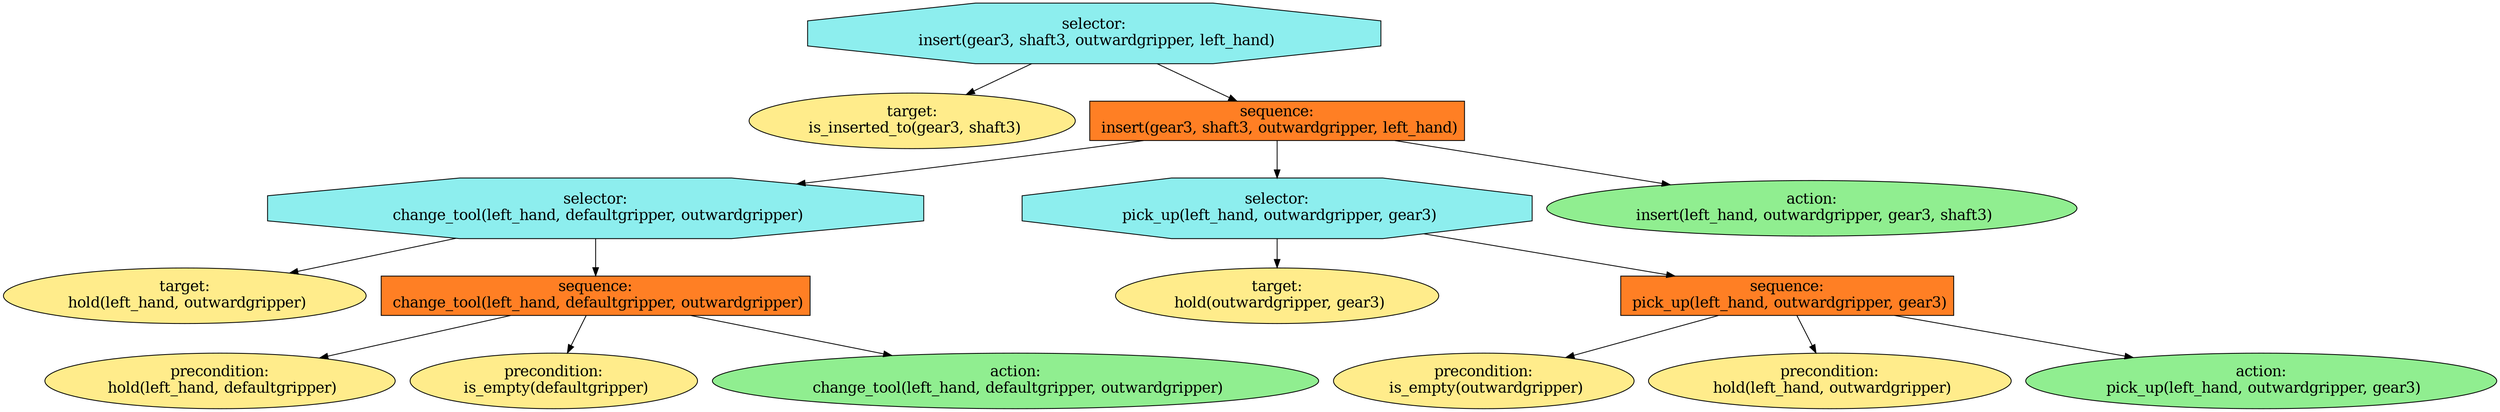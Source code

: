 digraph pastafarianism {
ordering=out;
graph [fontname="times-roman"];
node [fontname="times-roman"];
edge [fontname="times-roman"];
"selector:
 insert(gear3, shaft3, outwardgripper, left_hand)" [fillcolor=darkslategray2, fontcolor=black, fontsize=18, label="selector:
 insert(gear3, shaft3, outwardgripper, left_hand)", shape=octagon, style=filled];
"target:
 is_inserted_to(gear3, shaft3)" [fillcolor=lightgoldenrod1, fontcolor=black, fontsize=18, label="target:
 is_inserted_to(gear3, shaft3)", shape=ellipse, style=filled];
"selector:
 insert(gear3, shaft3, outwardgripper, left_hand)" -> "target:
 is_inserted_to(gear3, shaft3)";
"sequence:
 insert(gear3, shaft3, outwardgripper, left_hand)" [fillcolor=chocolate1, fontcolor=black, fontsize=18, label="sequence:
 insert(gear3, shaft3, outwardgripper, left_hand)", shape=box, style=filled];
"selector:
 insert(gear3, shaft3, outwardgripper, left_hand)" -> "sequence:
 insert(gear3, shaft3, outwardgripper, left_hand)";
"selector:
 change_tool(left_hand, defaultgripper, outwardgripper)" [fillcolor=darkslategray2, fontcolor=black, fontsize=18, label="selector:
 change_tool(left_hand, defaultgripper, outwardgripper)", shape=octagon, style=filled];
"sequence:
 insert(gear3, shaft3, outwardgripper, left_hand)" -> "selector:
 change_tool(left_hand, defaultgripper, outwardgripper)";
"target:
 hold(left_hand, outwardgripper)" [fillcolor=lightgoldenrod1, fontcolor=black, fontsize=18, label="target:
 hold(left_hand, outwardgripper)", shape=ellipse, style=filled];
"selector:
 change_tool(left_hand, defaultgripper, outwardgripper)" -> "target:
 hold(left_hand, outwardgripper)";
"sequence:
 change_tool(left_hand, defaultgripper, outwardgripper)" [fillcolor=chocolate1, fontcolor=black, fontsize=18, label="sequence:
 change_tool(left_hand, defaultgripper, outwardgripper)", shape=box, style=filled];
"selector:
 change_tool(left_hand, defaultgripper, outwardgripper)" -> "sequence:
 change_tool(left_hand, defaultgripper, outwardgripper)";
"precondition:
 hold(left_hand, defaultgripper)" [fillcolor=lightgoldenrod1, fontcolor=black, fontsize=18, label="precondition:
 hold(left_hand, defaultgripper)", shape=ellipse, style=filled];
"sequence:
 change_tool(left_hand, defaultgripper, outwardgripper)" -> "precondition:
 hold(left_hand, defaultgripper)";
"precondition:
 is_empty(defaultgripper)" [fillcolor=lightgoldenrod1, fontcolor=black, fontsize=18, label="precondition:
 is_empty(defaultgripper)", shape=ellipse, style=filled];
"sequence:
 change_tool(left_hand, defaultgripper, outwardgripper)" -> "precondition:
 is_empty(defaultgripper)";
"action:
 change_tool(left_hand, defaultgripper, outwardgripper)" [fillcolor=lightgreen, fontcolor=black, fontsize=18, label="action:
 change_tool(left_hand, defaultgripper, outwardgripper)", shape=ellipse, style=filled];
"sequence:
 change_tool(left_hand, defaultgripper, outwardgripper)" -> "action:
 change_tool(left_hand, defaultgripper, outwardgripper)";
"selector:
 pick_up(left_hand, outwardgripper, gear3)" [fillcolor=darkslategray2, fontcolor=black, fontsize=18, label="selector:
 pick_up(left_hand, outwardgripper, gear3)", shape=octagon, style=filled];
"sequence:
 insert(gear3, shaft3, outwardgripper, left_hand)" -> "selector:
 pick_up(left_hand, outwardgripper, gear3)";
"target:
 hold(outwardgripper, gear3)" [fillcolor=lightgoldenrod1, fontcolor=black, fontsize=18, label="target:
 hold(outwardgripper, gear3)", shape=ellipse, style=filled];
"selector:
 pick_up(left_hand, outwardgripper, gear3)" -> "target:
 hold(outwardgripper, gear3)";
"sequence:
 pick_up(left_hand, outwardgripper, gear3)" [fillcolor=chocolate1, fontcolor=black, fontsize=18, label="sequence:
 pick_up(left_hand, outwardgripper, gear3)", shape=box, style=filled];
"selector:
 pick_up(left_hand, outwardgripper, gear3)" -> "sequence:
 pick_up(left_hand, outwardgripper, gear3)";
"precondition:
 is_empty(outwardgripper)" [fillcolor=lightgoldenrod1, fontcolor=black, fontsize=18, label="precondition:
 is_empty(outwardgripper)", shape=ellipse, style=filled];
"sequence:
 pick_up(left_hand, outwardgripper, gear3)" -> "precondition:
 is_empty(outwardgripper)";
"precondition:
 hold(left_hand, outwardgripper)" [fillcolor=lightgoldenrod1, fontcolor=black, fontsize=18, label="precondition:
 hold(left_hand, outwardgripper)", shape=ellipse, style=filled];
"sequence:
 pick_up(left_hand, outwardgripper, gear3)" -> "precondition:
 hold(left_hand, outwardgripper)";
"action:
 pick_up(left_hand, outwardgripper, gear3)" [fillcolor=lightgreen, fontcolor=black, fontsize=18, label="action:
 pick_up(left_hand, outwardgripper, gear3)", shape=ellipse, style=filled];
"sequence:
 pick_up(left_hand, outwardgripper, gear3)" -> "action:
 pick_up(left_hand, outwardgripper, gear3)";
"action:
 insert(left_hand, outwardgripper, gear3, shaft3)" [fillcolor=lightgreen, fontcolor=black, fontsize=18, label="action:
 insert(left_hand, outwardgripper, gear3, shaft3)", shape=ellipse, style=filled];
"sequence:
 insert(gear3, shaft3, outwardgripper, left_hand)" -> "action:
 insert(left_hand, outwardgripper, gear3, shaft3)";
}
